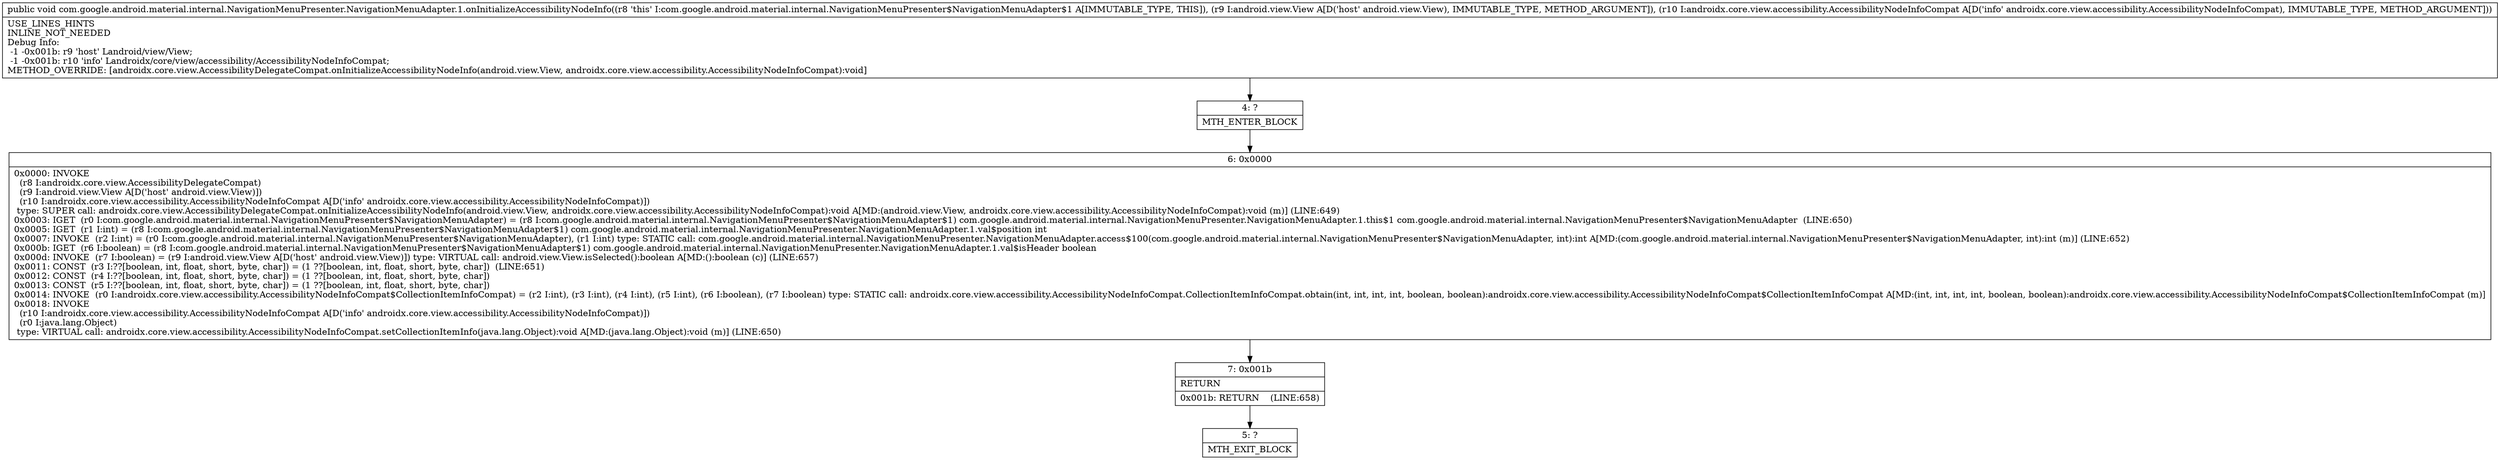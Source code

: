 digraph "CFG forcom.google.android.material.internal.NavigationMenuPresenter.NavigationMenuAdapter.1.onInitializeAccessibilityNodeInfo(Landroid\/view\/View;Landroidx\/core\/view\/accessibility\/AccessibilityNodeInfoCompat;)V" {
Node_4 [shape=record,label="{4\:\ ?|MTH_ENTER_BLOCK\l}"];
Node_6 [shape=record,label="{6\:\ 0x0000|0x0000: INVOKE  \l  (r8 I:androidx.core.view.AccessibilityDelegateCompat)\l  (r9 I:android.view.View A[D('host' android.view.View)])\l  (r10 I:androidx.core.view.accessibility.AccessibilityNodeInfoCompat A[D('info' androidx.core.view.accessibility.AccessibilityNodeInfoCompat)])\l type: SUPER call: androidx.core.view.AccessibilityDelegateCompat.onInitializeAccessibilityNodeInfo(android.view.View, androidx.core.view.accessibility.AccessibilityNodeInfoCompat):void A[MD:(android.view.View, androidx.core.view.accessibility.AccessibilityNodeInfoCompat):void (m)] (LINE:649)\l0x0003: IGET  (r0 I:com.google.android.material.internal.NavigationMenuPresenter$NavigationMenuAdapter) = (r8 I:com.google.android.material.internal.NavigationMenuPresenter$NavigationMenuAdapter$1) com.google.android.material.internal.NavigationMenuPresenter.NavigationMenuAdapter.1.this$1 com.google.android.material.internal.NavigationMenuPresenter$NavigationMenuAdapter  (LINE:650)\l0x0005: IGET  (r1 I:int) = (r8 I:com.google.android.material.internal.NavigationMenuPresenter$NavigationMenuAdapter$1) com.google.android.material.internal.NavigationMenuPresenter.NavigationMenuAdapter.1.val$position int \l0x0007: INVOKE  (r2 I:int) = (r0 I:com.google.android.material.internal.NavigationMenuPresenter$NavigationMenuAdapter), (r1 I:int) type: STATIC call: com.google.android.material.internal.NavigationMenuPresenter.NavigationMenuAdapter.access$100(com.google.android.material.internal.NavigationMenuPresenter$NavigationMenuAdapter, int):int A[MD:(com.google.android.material.internal.NavigationMenuPresenter$NavigationMenuAdapter, int):int (m)] (LINE:652)\l0x000b: IGET  (r6 I:boolean) = (r8 I:com.google.android.material.internal.NavigationMenuPresenter$NavigationMenuAdapter$1) com.google.android.material.internal.NavigationMenuPresenter.NavigationMenuAdapter.1.val$isHeader boolean \l0x000d: INVOKE  (r7 I:boolean) = (r9 I:android.view.View A[D('host' android.view.View)]) type: VIRTUAL call: android.view.View.isSelected():boolean A[MD:():boolean (c)] (LINE:657)\l0x0011: CONST  (r3 I:??[boolean, int, float, short, byte, char]) = (1 ??[boolean, int, float, short, byte, char])  (LINE:651)\l0x0012: CONST  (r4 I:??[boolean, int, float, short, byte, char]) = (1 ??[boolean, int, float, short, byte, char]) \l0x0013: CONST  (r5 I:??[boolean, int, float, short, byte, char]) = (1 ??[boolean, int, float, short, byte, char]) \l0x0014: INVOKE  (r0 I:androidx.core.view.accessibility.AccessibilityNodeInfoCompat$CollectionItemInfoCompat) = (r2 I:int), (r3 I:int), (r4 I:int), (r5 I:int), (r6 I:boolean), (r7 I:boolean) type: STATIC call: androidx.core.view.accessibility.AccessibilityNodeInfoCompat.CollectionItemInfoCompat.obtain(int, int, int, int, boolean, boolean):androidx.core.view.accessibility.AccessibilityNodeInfoCompat$CollectionItemInfoCompat A[MD:(int, int, int, int, boolean, boolean):androidx.core.view.accessibility.AccessibilityNodeInfoCompat$CollectionItemInfoCompat (m)]\l0x0018: INVOKE  \l  (r10 I:androidx.core.view.accessibility.AccessibilityNodeInfoCompat A[D('info' androidx.core.view.accessibility.AccessibilityNodeInfoCompat)])\l  (r0 I:java.lang.Object)\l type: VIRTUAL call: androidx.core.view.accessibility.AccessibilityNodeInfoCompat.setCollectionItemInfo(java.lang.Object):void A[MD:(java.lang.Object):void (m)] (LINE:650)\l}"];
Node_7 [shape=record,label="{7\:\ 0x001b|RETURN\l|0x001b: RETURN    (LINE:658)\l}"];
Node_5 [shape=record,label="{5\:\ ?|MTH_EXIT_BLOCK\l}"];
MethodNode[shape=record,label="{public void com.google.android.material.internal.NavigationMenuPresenter.NavigationMenuAdapter.1.onInitializeAccessibilityNodeInfo((r8 'this' I:com.google.android.material.internal.NavigationMenuPresenter$NavigationMenuAdapter$1 A[IMMUTABLE_TYPE, THIS]), (r9 I:android.view.View A[D('host' android.view.View), IMMUTABLE_TYPE, METHOD_ARGUMENT]), (r10 I:androidx.core.view.accessibility.AccessibilityNodeInfoCompat A[D('info' androidx.core.view.accessibility.AccessibilityNodeInfoCompat), IMMUTABLE_TYPE, METHOD_ARGUMENT]))  | USE_LINES_HINTS\lINLINE_NOT_NEEDED\lDebug Info:\l  \-1 \-0x001b: r9 'host' Landroid\/view\/View;\l  \-1 \-0x001b: r10 'info' Landroidx\/core\/view\/accessibility\/AccessibilityNodeInfoCompat;\lMETHOD_OVERRIDE: [androidx.core.view.AccessibilityDelegateCompat.onInitializeAccessibilityNodeInfo(android.view.View, androidx.core.view.accessibility.AccessibilityNodeInfoCompat):void]\l}"];
MethodNode -> Node_4;Node_4 -> Node_6;
Node_6 -> Node_7;
Node_7 -> Node_5;
}

